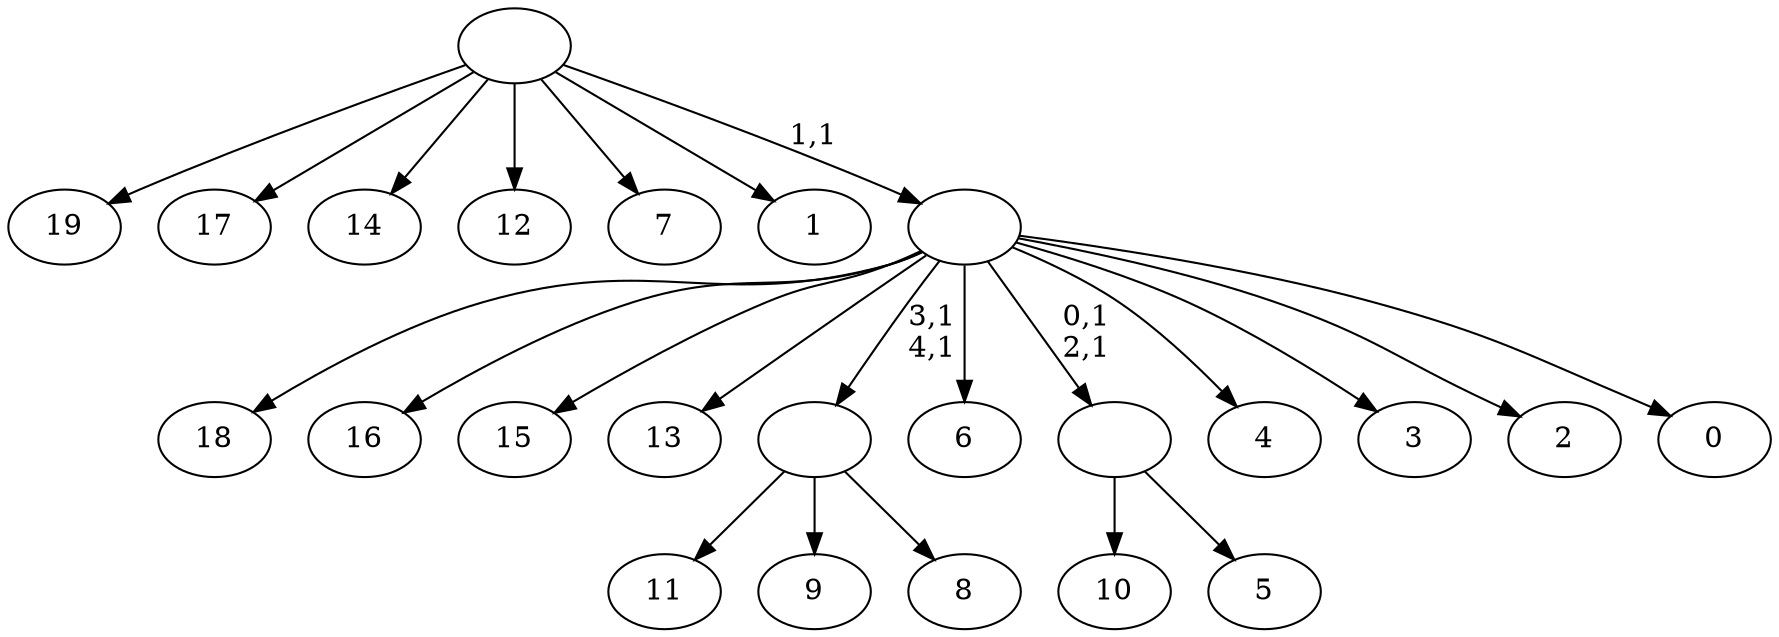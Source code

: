 digraph T {
	25 [label="19"]
	24 [label="18"]
	23 [label="17"]
	22 [label="16"]
	21 [label="15"]
	20 [label="14"]
	19 [label="13"]
	18 [label="12"]
	17 [label="11"]
	16 [label="10"]
	15 [label="9"]
	14 [label="8"]
	13 [label=""]
	11 [label="7"]
	10 [label="6"]
	9 [label="5"]
	8 [label=""]
	6 [label="4"]
	5 [label="3"]
	4 [label="2"]
	3 [label="1"]
	2 [label="0"]
	1 [label=""]
	0 [label=""]
	13 -> 17 [label=""]
	13 -> 15 [label=""]
	13 -> 14 [label=""]
	8 -> 16 [label=""]
	8 -> 9 [label=""]
	1 -> 8 [label="0,1\n2,1"]
	1 -> 13 [label="3,1\n4,1"]
	1 -> 24 [label=""]
	1 -> 22 [label=""]
	1 -> 21 [label=""]
	1 -> 19 [label=""]
	1 -> 10 [label=""]
	1 -> 6 [label=""]
	1 -> 5 [label=""]
	1 -> 4 [label=""]
	1 -> 2 [label=""]
	0 -> 25 [label=""]
	0 -> 23 [label=""]
	0 -> 20 [label=""]
	0 -> 18 [label=""]
	0 -> 11 [label=""]
	0 -> 3 [label=""]
	0 -> 1 [label="1,1"]
}
